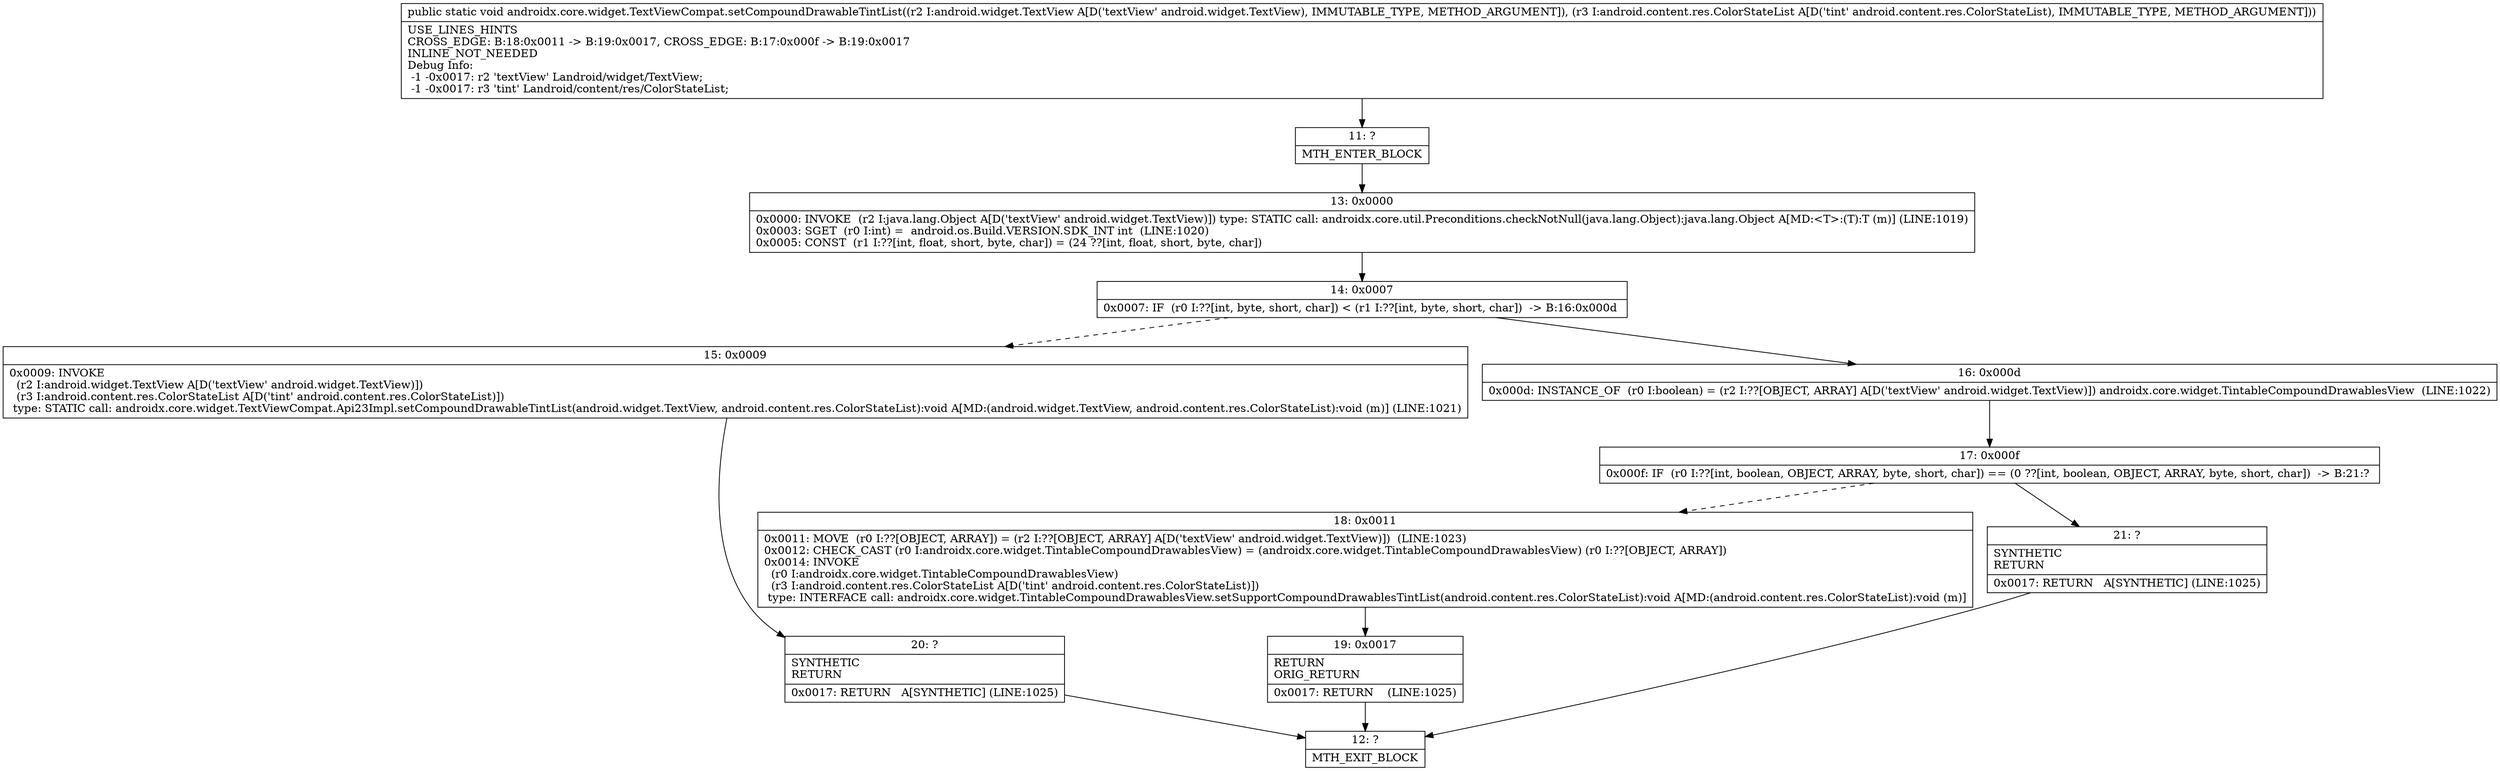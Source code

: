 digraph "CFG forandroidx.core.widget.TextViewCompat.setCompoundDrawableTintList(Landroid\/widget\/TextView;Landroid\/content\/res\/ColorStateList;)V" {
Node_11 [shape=record,label="{11\:\ ?|MTH_ENTER_BLOCK\l}"];
Node_13 [shape=record,label="{13\:\ 0x0000|0x0000: INVOKE  (r2 I:java.lang.Object A[D('textView' android.widget.TextView)]) type: STATIC call: androidx.core.util.Preconditions.checkNotNull(java.lang.Object):java.lang.Object A[MD:\<T\>:(T):T (m)] (LINE:1019)\l0x0003: SGET  (r0 I:int) =  android.os.Build.VERSION.SDK_INT int  (LINE:1020)\l0x0005: CONST  (r1 I:??[int, float, short, byte, char]) = (24 ??[int, float, short, byte, char]) \l}"];
Node_14 [shape=record,label="{14\:\ 0x0007|0x0007: IF  (r0 I:??[int, byte, short, char]) \< (r1 I:??[int, byte, short, char])  \-\> B:16:0x000d \l}"];
Node_15 [shape=record,label="{15\:\ 0x0009|0x0009: INVOKE  \l  (r2 I:android.widget.TextView A[D('textView' android.widget.TextView)])\l  (r3 I:android.content.res.ColorStateList A[D('tint' android.content.res.ColorStateList)])\l type: STATIC call: androidx.core.widget.TextViewCompat.Api23Impl.setCompoundDrawableTintList(android.widget.TextView, android.content.res.ColorStateList):void A[MD:(android.widget.TextView, android.content.res.ColorStateList):void (m)] (LINE:1021)\l}"];
Node_20 [shape=record,label="{20\:\ ?|SYNTHETIC\lRETURN\l|0x0017: RETURN   A[SYNTHETIC] (LINE:1025)\l}"];
Node_12 [shape=record,label="{12\:\ ?|MTH_EXIT_BLOCK\l}"];
Node_16 [shape=record,label="{16\:\ 0x000d|0x000d: INSTANCE_OF  (r0 I:boolean) = (r2 I:??[OBJECT, ARRAY] A[D('textView' android.widget.TextView)]) androidx.core.widget.TintableCompoundDrawablesView  (LINE:1022)\l}"];
Node_17 [shape=record,label="{17\:\ 0x000f|0x000f: IF  (r0 I:??[int, boolean, OBJECT, ARRAY, byte, short, char]) == (0 ??[int, boolean, OBJECT, ARRAY, byte, short, char])  \-\> B:21:? \l}"];
Node_18 [shape=record,label="{18\:\ 0x0011|0x0011: MOVE  (r0 I:??[OBJECT, ARRAY]) = (r2 I:??[OBJECT, ARRAY] A[D('textView' android.widget.TextView)])  (LINE:1023)\l0x0012: CHECK_CAST (r0 I:androidx.core.widget.TintableCompoundDrawablesView) = (androidx.core.widget.TintableCompoundDrawablesView) (r0 I:??[OBJECT, ARRAY]) \l0x0014: INVOKE  \l  (r0 I:androidx.core.widget.TintableCompoundDrawablesView)\l  (r3 I:android.content.res.ColorStateList A[D('tint' android.content.res.ColorStateList)])\l type: INTERFACE call: androidx.core.widget.TintableCompoundDrawablesView.setSupportCompoundDrawablesTintList(android.content.res.ColorStateList):void A[MD:(android.content.res.ColorStateList):void (m)]\l}"];
Node_19 [shape=record,label="{19\:\ 0x0017|RETURN\lORIG_RETURN\l|0x0017: RETURN    (LINE:1025)\l}"];
Node_21 [shape=record,label="{21\:\ ?|SYNTHETIC\lRETURN\l|0x0017: RETURN   A[SYNTHETIC] (LINE:1025)\l}"];
MethodNode[shape=record,label="{public static void androidx.core.widget.TextViewCompat.setCompoundDrawableTintList((r2 I:android.widget.TextView A[D('textView' android.widget.TextView), IMMUTABLE_TYPE, METHOD_ARGUMENT]), (r3 I:android.content.res.ColorStateList A[D('tint' android.content.res.ColorStateList), IMMUTABLE_TYPE, METHOD_ARGUMENT]))  | USE_LINES_HINTS\lCROSS_EDGE: B:18:0x0011 \-\> B:19:0x0017, CROSS_EDGE: B:17:0x000f \-\> B:19:0x0017\lINLINE_NOT_NEEDED\lDebug Info:\l  \-1 \-0x0017: r2 'textView' Landroid\/widget\/TextView;\l  \-1 \-0x0017: r3 'tint' Landroid\/content\/res\/ColorStateList;\l}"];
MethodNode -> Node_11;Node_11 -> Node_13;
Node_13 -> Node_14;
Node_14 -> Node_15[style=dashed];
Node_14 -> Node_16;
Node_15 -> Node_20;
Node_20 -> Node_12;
Node_16 -> Node_17;
Node_17 -> Node_18[style=dashed];
Node_17 -> Node_21;
Node_18 -> Node_19;
Node_19 -> Node_12;
Node_21 -> Node_12;
}

